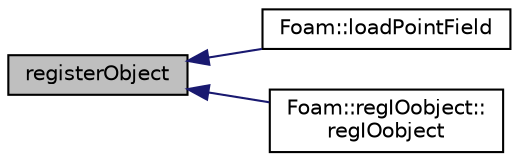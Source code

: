 digraph "registerObject"
{
  bgcolor="transparent";
  edge [fontname="Helvetica",fontsize="10",labelfontname="Helvetica",labelfontsize="10"];
  node [fontname="Helvetica",fontsize="10",shape=record];
  rankdir="LR";
  Node1 [label="registerObject",height=0.2,width=0.4,color="black", fillcolor="grey75", style="filled" fontcolor="black"];
  Node1 -> Node2 [dir="back",color="midnightblue",fontsize="10",style="solid",fontname="Helvetica"];
  Node2 [label="Foam::loadPointField",height=0.2,width=0.4,color="black",URL="$namespaceFoam.html#a5b3e626779b9ac90cff66452968b3148"];
  Node1 -> Node3 [dir="back",color="midnightblue",fontsize="10",style="solid",fontname="Helvetica"];
  Node3 [label="Foam::regIOobject::\lregIOobject",height=0.2,width=0.4,color="black",URL="$classFoam_1_1regIOobject.html#aab1e7296cc21c8280253541d1b23468c",tooltip="Construct from IOobject. The optional flag adds special handling if the object is the top-level regIO..."];
}
